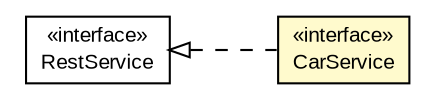 #!/usr/local/bin/dot
#
# Class diagram 
# Generated by UMLGraph version R5_6-24-gf6e263 (http://www.umlgraph.org/)
#

digraph G {
	edge [fontname="arial",fontsize=10,labelfontname="arial",labelfontsize=10];
	node [fontname="arial",fontsize=10,shape=plaintext];
	nodesep=0.25;
	ranksep=0.5;
	rankdir=LR;
	// com.gwtplatform.dispatch.rest.shared.RestService
	c170072 [label=<<table title="com.gwtplatform.dispatch.rest.shared.RestService" border="0" cellborder="1" cellspacing="0" cellpadding="2" port="p" href="../../../dispatch/rest/shared/RestService.html">
		<tr><td><table border="0" cellspacing="0" cellpadding="1">
<tr><td align="center" balign="center"> &#171;interface&#187; </td></tr>
<tr><td align="center" balign="center"> RestService </td></tr>
		</table></td></tr>
		</table>>, URL="../../../dispatch/rest/shared/RestService.html", fontname="arial", fontcolor="black", fontsize=10.0];
	// com.gwtplatform.carstore.client.rest.CarService
	c170363 [label=<<table title="com.gwtplatform.carstore.client.rest.CarService" border="0" cellborder="1" cellspacing="0" cellpadding="2" port="p" bgcolor="lemonChiffon" href="./CarService.html">
		<tr><td><table border="0" cellspacing="0" cellpadding="1">
<tr><td align="center" balign="center"> &#171;interface&#187; </td></tr>
<tr><td align="center" balign="center"> CarService </td></tr>
		</table></td></tr>
		</table>>, URL="./CarService.html", fontname="arial", fontcolor="black", fontsize=10.0];
	//com.gwtplatform.carstore.client.rest.CarService implements com.gwtplatform.dispatch.rest.shared.RestService
	c170072:p -> c170363:p [dir=back,arrowtail=empty,style=dashed];
}


